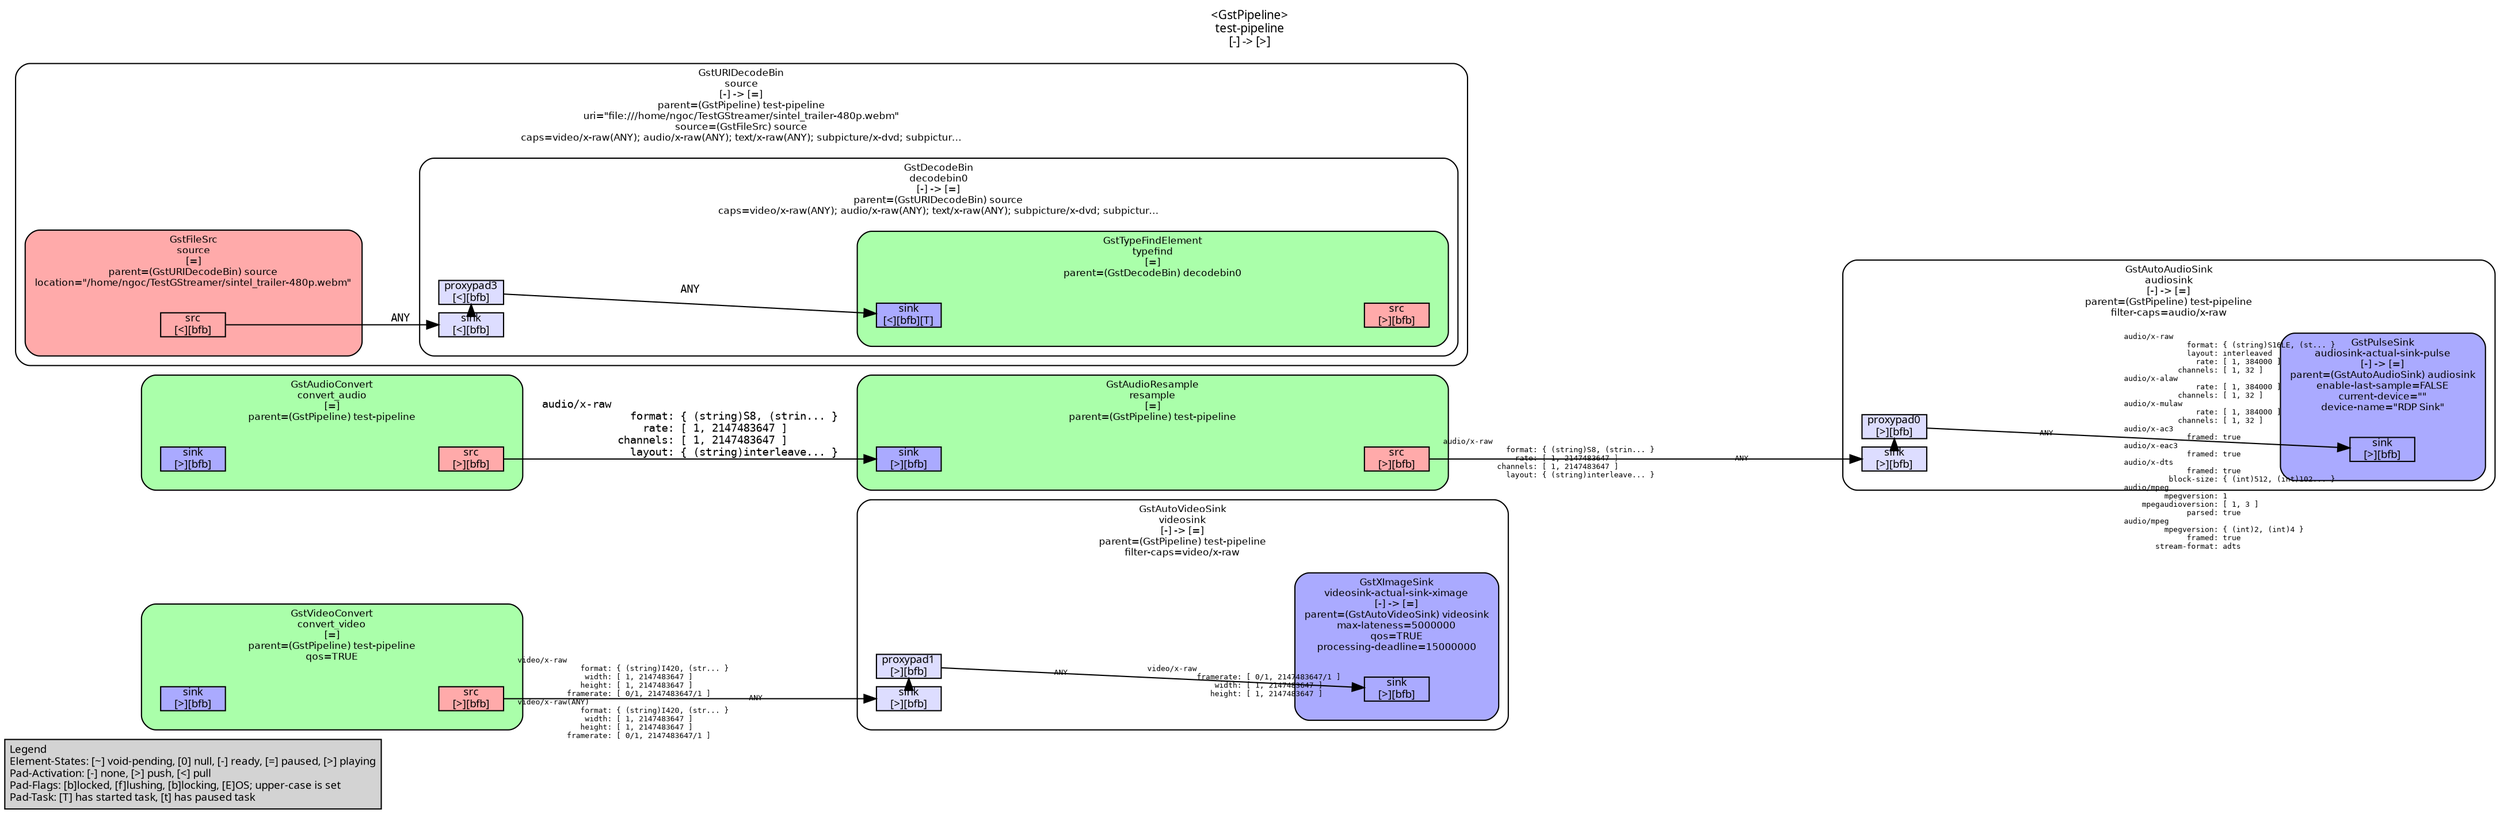 digraph pipeline {
  rankdir=LR;
  fontname="sans";
  fontsize="10";
  labelloc=t;
  nodesep=.1;
  ranksep=.2;
  label="<GstPipeline>\ntest-pipeline\n[-] -> [>]";
  node [style="filled,rounded", shape=box, fontsize="9", fontname="sans", margin="0.0,0.0"];
  edge [labelfontsize="6", fontsize="9", fontname="monospace"];
  
  legend [
    pos="0,0!",
    margin="0.05,0.05",
    style="filled",
    label="Legend\lElement-States: [~] void-pending, [0] null, [-] ready, [=] paused, [>] playing\lPad-Activation: [-] none, [>] push, [<] pull\lPad-Flags: [b]locked, [f]lushing, [b]locking, [E]OS; upper-case is set\lPad-Task: [T] has started task, [t] has paused task\l",
  ];
  subgraph cluster_videosink_0x562ebfe4e210 {
    fontname="Bitstream Vera Sans";
    fontsize="8";
    style="filled,rounded";
    color=black;
    label="GstAutoVideoSink\nvideosink\n[-] -> [=]\nparent=(GstPipeline) test-pipeline\nfilter-caps=video/x-raw";
    subgraph cluster_videosink_0x562ebfe4e210_sink {
      label="";
      style="invis";
      _proxypad1_0x562ebfe42550 [color=black, fillcolor="#ddddff", label="proxypad1\n[>][bfb]", height="0.2", style="filled,solid"];
    videosink_0x562ebfe4e210_sink_0x562ebfe50300 -> _proxypad1_0x562ebfe42550 [style=dashed, minlen=0]
      videosink_0x562ebfe4e210_sink_0x562ebfe50300 [color=black, fillcolor="#ddddff", label="sink\n[>][bfb]", height="0.2", style="filled,solid"];
    }

    fillcolor="#ffffff";
    subgraph cluster_videosink_actual_sink_ximage_0x562ebfeaa360 {
      fontname="Bitstream Vera Sans";
      fontsize="8";
      style="filled,rounded";
      color=black;
      label="GstXImageSink\nvideosink-actual-sink-ximage\n[-] -> [=]\nparent=(GstAutoVideoSink) videosink\nmax-lateness=5000000\nqos=TRUE\nprocessing-deadline=15000000";
      subgraph cluster_videosink_actual_sink_ximage_0x562ebfeaa360_sink {
        label="";
        style="invis";
        videosink_actual_sink_ximage_0x562ebfeaa360_sink_0x562ebfe47a00 [color=black, fillcolor="#aaaaff", label="sink\n[>][bfb]", height="0.2", style="filled,solid"];
      }

      fillcolor="#aaaaff";
    }

    _proxypad1_0x562ebfe42550 -> videosink_actual_sink_ximage_0x562ebfeaa360_sink_0x562ebfe47a00 [labeldistance="10", labelangle="0", label="                                                  ", taillabel="ANY", headlabel="video/x-raw\l           framerate: [ 0/1, 2147483647/1 ]\l               width: [ 1, 2147483647 ]\l              height: [ 1, 2147483647 ]\l"]
  }

  subgraph cluster_convert_video_0x562ebfe628d0 {
    fontname="Bitstream Vera Sans";
    fontsize="8";
    style="filled,rounded";
    color=black;
    label="GstVideoConvert\nconvert_video\n[=]\nparent=(GstPipeline) test-pipeline\nqos=TRUE";
    subgraph cluster_convert_video_0x562ebfe628d0_sink {
      label="";
      style="invis";
      convert_video_0x562ebfe628d0_sink_0x562ebfe46e70 [color=black, fillcolor="#aaaaff", label="sink\n[>][bfb]", height="0.2", style="filled,solid"];
    }

    subgraph cluster_convert_video_0x562ebfe628d0_src {
      label="";
      style="invis";
      convert_video_0x562ebfe628d0_src_0x562ebfe470c0 [color=black, fillcolor="#ffaaaa", label="src\n[>][bfb]", height="0.2", style="filled,solid"];
    }

    convert_video_0x562ebfe628d0_sink_0x562ebfe46e70 -> convert_video_0x562ebfe628d0_src_0x562ebfe470c0 [style="invis"];
    fillcolor="#aaffaa";
  }

  convert_video_0x562ebfe628d0_src_0x562ebfe470c0 -> videosink_0x562ebfe4e210_sink_0x562ebfe50300 [labeldistance="10", labelangle="0", label="                                                  ", taillabel="video/x-raw\l              format: { (string)I420, (str... }\l               width: [ 1, 2147483647 ]\l              height: [ 1, 2147483647 ]\l           framerate: [ 0/1, 2147483647/1 ]\lvideo/x-raw(ANY)\l              format: { (string)I420, (str... }\l               width: [ 1, 2147483647 ]\l              height: [ 1, 2147483647 ]\l           framerate: [ 0/1, 2147483647/1 ]\l", headlabel="ANY"]
  subgraph cluster_audiosink_0x562ebfe4e020 {
    fontname="Bitstream Vera Sans";
    fontsize="8";
    style="filled,rounded";
    color=black;
    label="GstAutoAudioSink\naudiosink\n[-] -> [=]\nparent=(GstPipeline) test-pipeline\nfilter-caps=audio/x-raw";
    subgraph cluster_audiosink_0x562ebfe4e020_sink {
      label="";
      style="invis";
      _proxypad0_0x562ebfe422f0 [color=black, fillcolor="#ddddff", label="proxypad0\n[>][bfb]", height="0.2", style="filled,solid"];
    audiosink_0x562ebfe4e020_sink_0x562ebfe50080 -> _proxypad0_0x562ebfe422f0 [style=dashed, minlen=0]
      audiosink_0x562ebfe4e020_sink_0x562ebfe50080 [color=black, fillcolor="#ddddff", label="sink\n[>][bfb]", height="0.2", style="filled,solid"];
    }

    fillcolor="#ffffff";
    subgraph cluster_audiosink_actual_sink_pulse_0x562ebfec7a60 {
      fontname="Bitstream Vera Sans";
      fontsize="8";
      style="filled,rounded";
      color=black;
      label="GstPulseSink\naudiosink-actual-sink-pulse\n[-] -> [=]\nparent=(GstAutoAudioSink) audiosink\nenable-last-sample=FALSE\ncurrent-device=\"\"\ndevice-name=\"RDP Sink\"";
      subgraph cluster_audiosink_actual_sink_pulse_0x562ebfec7a60_sink {
        label="";
        style="invis";
        audiosink_actual_sink_pulse_0x562ebfec7a60_sink_0x562ebfe92330 [color=black, fillcolor="#aaaaff", label="sink\n[>][bfb]", height="0.2", style="filled,solid"];
      }

      fillcolor="#aaaaff";
    }

    _proxypad0_0x562ebfe422f0 -> audiosink_actual_sink_pulse_0x562ebfec7a60_sink_0x562ebfe92330 [labeldistance="10", labelangle="0", label="                                                  ", taillabel="ANY", headlabel="audio/x-raw\l              format: { (string)S16LE, (st... }\l              layout: interleaved\l                rate: [ 1, 384000 ]\l            channels: [ 1, 32 ]\laudio/x-alaw\l                rate: [ 1, 384000 ]\l            channels: [ 1, 32 ]\laudio/x-mulaw\l                rate: [ 1, 384000 ]\l            channels: [ 1, 32 ]\laudio/x-ac3\l              framed: true\laudio/x-eac3\l              framed: true\laudio/x-dts\l              framed: true\l          block-size: { (int)512, (int)102... }\laudio/mpeg\l         mpegversion: 1\l    mpegaudioversion: [ 1, 3 ]\l              parsed: true\laudio/mpeg\l         mpegversion: { (int)2, (int)4 }\l              framed: true\l       stream-format: adts\l"]
  }

  subgraph cluster_resample_0x562ebfe4b3a0 {
    fontname="Bitstream Vera Sans";
    fontsize="8";
    style="filled,rounded";
    color=black;
    label="GstAudioResample\nresample\n[=]\nparent=(GstPipeline) test-pipeline";
    subgraph cluster_resample_0x562ebfe4b3a0_sink {
      label="";
      style="invis";
      resample_0x562ebfe4b3a0_sink_0x562ebfe46530 [color=black, fillcolor="#aaaaff", label="sink\n[>][bfb]", height="0.2", style="filled,solid"];
    }

    subgraph cluster_resample_0x562ebfe4b3a0_src {
      label="";
      style="invis";
      resample_0x562ebfe4b3a0_src_0x562ebfe46780 [color=black, fillcolor="#ffaaaa", label="src\n[>][bfb]", height="0.2", style="filled,solid"];
    }

    resample_0x562ebfe4b3a0_sink_0x562ebfe46530 -> resample_0x562ebfe4b3a0_src_0x562ebfe46780 [style="invis"];
    fillcolor="#aaffaa";
  }

  resample_0x562ebfe4b3a0_src_0x562ebfe46780 -> audiosink_0x562ebfe4e020_sink_0x562ebfe50080 [labeldistance="10", labelangle="0", label="                                                  ", taillabel="audio/x-raw\l              format: { (string)S8, (strin... }\l                rate: [ 1, 2147483647 ]\l            channels: [ 1, 2147483647 ]\l              layout: { (string)interleave... }\l", headlabel="ANY"]
  subgraph cluster_convert_audio_0x562ebfe45a80 {
    fontname="Bitstream Vera Sans";
    fontsize="8";
    style="filled,rounded";
    color=black;
    label="GstAudioConvert\nconvert_audio\n[=]\nparent=(GstPipeline) test-pipeline";
    subgraph cluster_convert_audio_0x562ebfe45a80_sink {
      label="";
      style="invis";
      convert_audio_0x562ebfe45a80_sink_0x562ebfe46090 [color=black, fillcolor="#aaaaff", label="sink\n[>][bfb]", height="0.2", style="filled,solid"];
    }

    subgraph cluster_convert_audio_0x562ebfe45a80_src {
      label="";
      style="invis";
      convert_audio_0x562ebfe45a80_src_0x562ebfe462e0 [color=black, fillcolor="#ffaaaa", label="src\n[>][bfb]", height="0.2", style="filled,solid"];
    }

    convert_audio_0x562ebfe45a80_sink_0x562ebfe46090 -> convert_audio_0x562ebfe45a80_src_0x562ebfe462e0 [style="invis"];
    fillcolor="#aaffaa";
  }

  convert_audio_0x562ebfe45a80_src_0x562ebfe462e0 -> resample_0x562ebfe4b3a0_sink_0x562ebfe46530 [label="audio/x-raw\l              format: { (string)S8, (strin... }\l                rate: [ 1, 2147483647 ]\l            channels: [ 1, 2147483647 ]\l              layout: { (string)interleave... }\l"]
  subgraph cluster_source_0x562ebfe42060 {
    fontname="Bitstream Vera Sans";
    fontsize="8";
    style="filled,rounded";
    color=black;
    label="GstURIDecodeBin\nsource\n[-] -> [=]\nparent=(GstPipeline) test-pipeline\nuri=\"file:///home/ngoc/TestGStreamer/sintel_trailer-480p.webm\"\nsource=(GstFileSrc) source\ncaps=video/x-raw(ANY); audio/x-raw(ANY); text/x-raw(ANY); subpicture/x-dvd; subpictur…";
    fillcolor="#ffffff";
    subgraph cluster_decodebin0_0x562ebfed8100 {
      fontname="Bitstream Vera Sans";
      fontsize="8";
      style="filled,rounded";
      color=black;
      label="GstDecodeBin\ndecodebin0\n[-] -> [=]\nparent=(GstURIDecodeBin) source\ncaps=video/x-raw(ANY); audio/x-raw(ANY); text/x-raw(ANY); subpicture/x-dvd; subpictur…";
      subgraph cluster_decodebin0_0x562ebfed8100_sink {
        label="";
        style="invis";
        _proxypad3_0x562ebfe427b0 [color=black, fillcolor="#ddddff", label="proxypad3\n[<][bfb]", height="0.2", style="filled,solid"];
      decodebin0_0x562ebfed8100_sink_0x562ebfe50800 -> _proxypad3_0x562ebfe427b0 [style=dashed, minlen=0]
        decodebin0_0x562ebfed8100_sink_0x562ebfe50800 [color=black, fillcolor="#ddddff", label="sink\n[<][bfb]", height="0.2", style="filled,solid"];
      }

      fillcolor="#ffffff";
      subgraph cluster_typefind_0x562ebfeda090 {
        fontname="Bitstream Vera Sans";
        fontsize="8";
        style="filled,rounded";
        color=black;
        label="GstTypeFindElement\ntypefind\n[=]\nparent=(GstDecodeBin) decodebin0";
        subgraph cluster_typefind_0x562ebfeda090_sink {
          label="";
          style="invis";
          typefind_0x562ebfeda090_sink_0x562ebfe47560 [color=black, fillcolor="#aaaaff", label="sink\n[<][bfb][T]", height="0.2", style="filled,solid"];
        }

        subgraph cluster_typefind_0x562ebfeda090_src {
          label="";
          style="invis";
          typefind_0x562ebfeda090_src_0x562ebfe47310 [color=black, fillcolor="#ffaaaa", label="src\n[>][bfb]", height="0.2", style="filled,solid"];
        }

        typefind_0x562ebfeda090_sink_0x562ebfe47560 -> typefind_0x562ebfeda090_src_0x562ebfe47310 [style="invis"];
        fillcolor="#aaffaa";
      }

      _proxypad3_0x562ebfe427b0 -> typefind_0x562ebfeda090_sink_0x562ebfe47560 [label="ANY"]
    }

    subgraph cluster_source_0x562ebfed6160 {
      fontname="Bitstream Vera Sans";
      fontsize="8";
      style="filled,rounded";
      color=black;
      label="GstFileSrc\nsource\n[=]\nparent=(GstURIDecodeBin) source\nlocation=\"/home/ngoc/TestGStreamer/sintel_trailer-480p.webm\"";
      subgraph cluster_source_0x562ebfed6160_src {
        label="";
        style="invis";
        source_0x562ebfed6160_src_0x562ebfe46c20 [color=black, fillcolor="#ffaaaa", label="src\n[<][bfb]", height="0.2", style="filled,solid"];
      }

      fillcolor="#ffaaaa";
    }

    source_0x562ebfed6160_src_0x562ebfe46c20 -> decodebin0_0x562ebfed8100_sink_0x562ebfe50800 [label="ANY"]
  }

}
